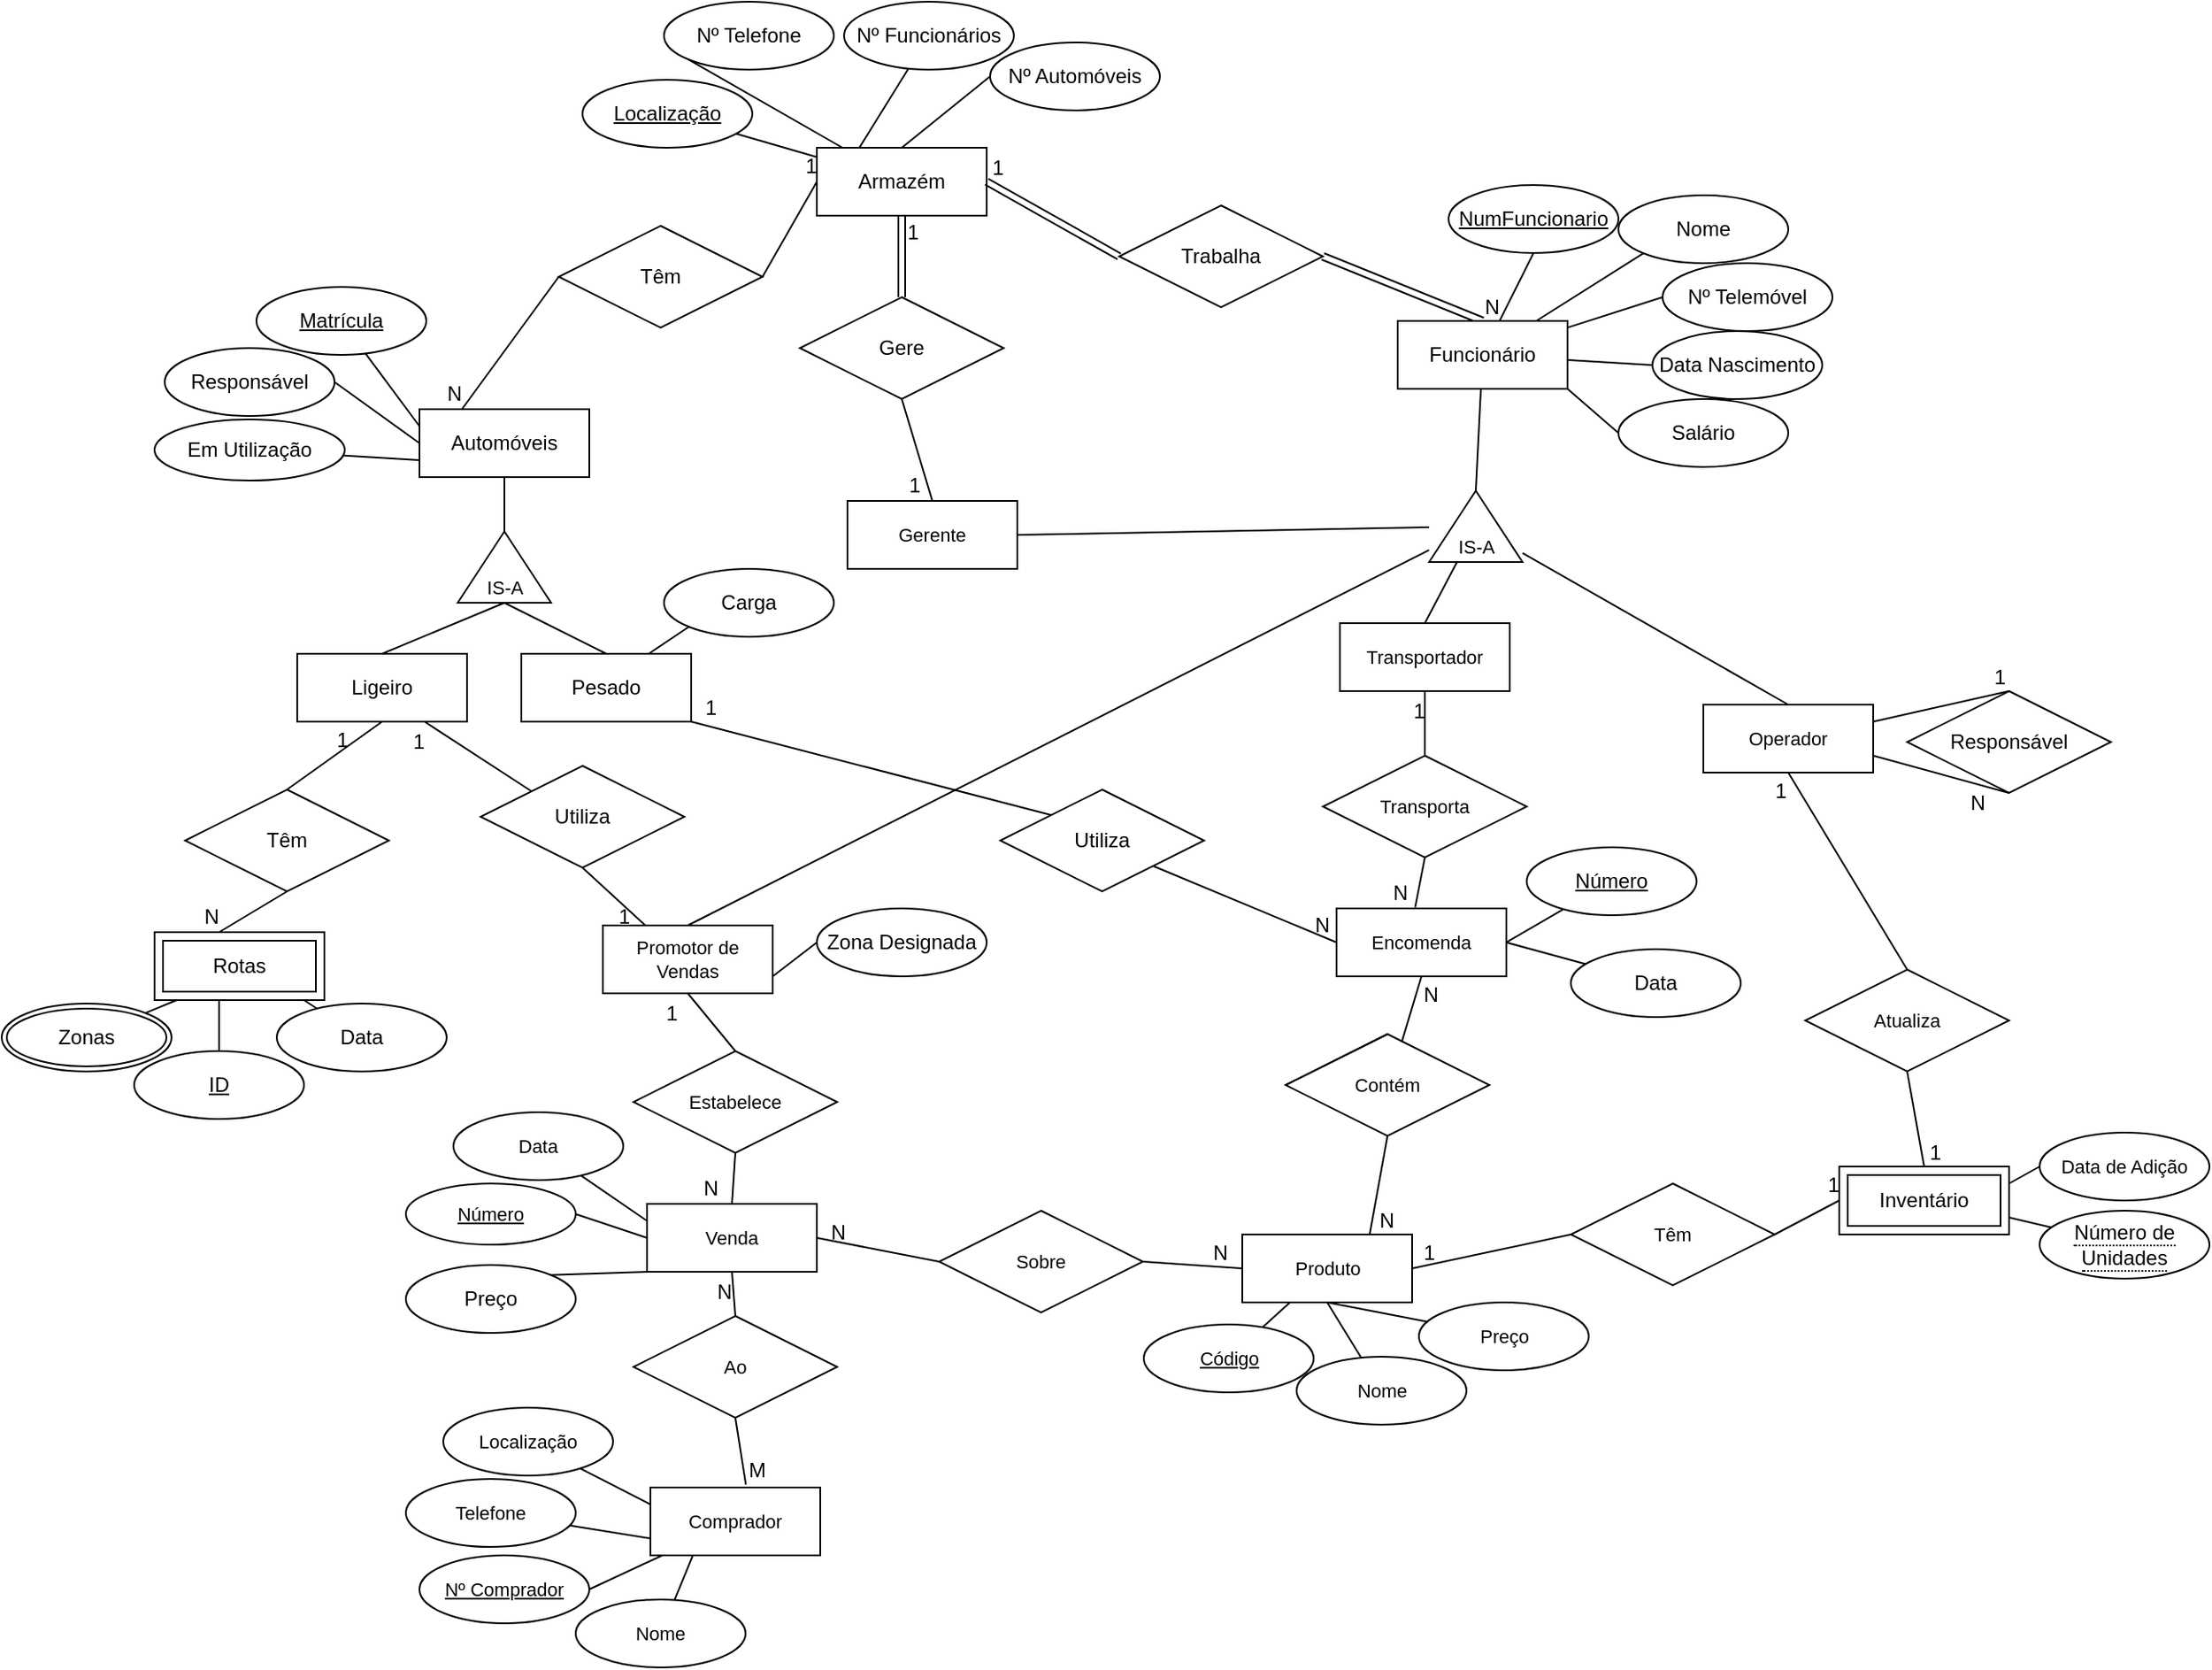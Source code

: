 <mxfile version="14.6.6" type="google"><diagram id="R2lEEEUBdFMjLlhIrx00" name="Page-1"><mxGraphModel dx="1822" dy="801" grid="1" gridSize="6" guides="1" tooltips="1" connect="1" arrows="1" fold="1" page="0" pageScale="1" pageWidth="850" pageHeight="1100" math="0" shadow="0" extFonts="Permanent Marker^https://fonts.googleapis.com/css?family=Permanent+Marker"><root><mxCell id="0"/><mxCell id="1" parent="0"/><mxCell id="7GetNQs73sJEA6uQszSS-7" value="Trabalha " style="shape=rhombus;perimeter=rhombusPerimeter;whiteSpace=wrap;html=1;align=center;" parent="1" vertex="1"><mxGeometry x="340" y="180" width="120" height="60" as="geometry"/></mxCell><mxCell id="7GetNQs73sJEA6uQszSS-11" value="N" style="group" parent="1" vertex="1" connectable="0"><mxGeometry x="72" y="66" width="322" height="120" as="geometry"/></mxCell><mxCell id="ic89SIQGGTs9_zMsX2x_-2" style="rounded=0;orthogonalLoop=1;jettySize=auto;html=1;exitX=0.25;exitY=0;exitDx=0;exitDy=0;endArrow=none;endFill=0;" parent="7GetNQs73sJEA6uQszSS-11" source="7GetNQs73sJEA6uQszSS-2" target="ic89SIQGGTs9_zMsX2x_-1" edge="1"><mxGeometry relative="1" as="geometry"/></mxCell><mxCell id="ic89SIQGGTs9_zMsX2x_-4" style="edgeStyle=none;rounded=0;orthogonalLoop=1;jettySize=auto;html=1;exitX=0.5;exitY=0;exitDx=0;exitDy=0;entryX=0;entryY=0.5;entryDx=0;entryDy=0;endArrow=none;endFill=0;" parent="7GetNQs73sJEA6uQszSS-11" source="7GetNQs73sJEA6uQszSS-2" target="ic89SIQGGTs9_zMsX2x_-3" edge="1"><mxGeometry relative="1" as="geometry"/></mxCell><mxCell id="7GetNQs73sJEA6uQszSS-2" value="Armazém" style="whiteSpace=wrap;html=1;align=center;" parent="7GetNQs73sJEA6uQszSS-11" vertex="1"><mxGeometry x="90" y="80" width="100" height="40" as="geometry"/></mxCell><mxCell id="7GetNQs73sJEA6uQszSS-5" value="Nº Telefone" style="ellipse;whiteSpace=wrap;html=1;align=center;" parent="7GetNQs73sJEA6uQszSS-11" vertex="1"><mxGeometry y="-6" width="100" height="40" as="geometry"/></mxCell><mxCell id="7GetNQs73sJEA6uQszSS-6" style="edgeStyle=none;rounded=0;orthogonalLoop=1;jettySize=auto;html=1;entryX=0;entryY=1;entryDx=0;entryDy=0;endArrow=none;endFill=0;" parent="7GetNQs73sJEA6uQszSS-11" source="7GetNQs73sJEA6uQszSS-2" target="7GetNQs73sJEA6uQszSS-5" edge="1"><mxGeometry relative="1" as="geometry"/></mxCell><mxCell id="7GetNQs73sJEA6uQszSS-3" value="Localização" style="ellipse;whiteSpace=wrap;html=1;align=center;fontStyle=4;" parent="7GetNQs73sJEA6uQszSS-11" vertex="1"><mxGeometry x="-48" y="40" width="100" height="40" as="geometry"/></mxCell><mxCell id="7GetNQs73sJEA6uQszSS-4" style="rounded=0;orthogonalLoop=1;jettySize=auto;html=1;endArrow=none;endFill=0;" parent="7GetNQs73sJEA6uQszSS-11" source="7GetNQs73sJEA6uQszSS-2" target="7GetNQs73sJEA6uQszSS-3" edge="1"><mxGeometry relative="1" as="geometry"/></mxCell><mxCell id="ic89SIQGGTs9_zMsX2x_-1" value="Nº Funcionários" style="ellipse;whiteSpace=wrap;html=1;align=center;" parent="7GetNQs73sJEA6uQszSS-11" vertex="1"><mxGeometry x="106" y="-6" width="100" height="40" as="geometry"/></mxCell><mxCell id="ic89SIQGGTs9_zMsX2x_-3" value="Nº Automóveis" style="ellipse;whiteSpace=wrap;html=1;align=center;" parent="7GetNQs73sJEA6uQszSS-11" vertex="1"><mxGeometry x="192" y="18" width="100" height="40" as="geometry"/></mxCell><mxCell id="7GetNQs73sJEA6uQszSS-17" value="" style="endArrow=none;html=1;rounded=0;exitX=1;exitY=0.5;exitDx=0;exitDy=0;entryX=0.5;entryY=0;entryDx=0;entryDy=0;shape=link;" parent="1" source="7GetNQs73sJEA6uQszSS-7" target="7GetNQs73sJEA6uQszSS-10" edge="1"><mxGeometry relative="1" as="geometry"><mxPoint x="220" y="280" as="sourcePoint"/><mxPoint x="380" y="280" as="targetPoint"/></mxGeometry></mxCell><mxCell id="7GetNQs73sJEA6uQszSS-18" value="N" style="resizable=0;html=1;align=right;verticalAlign=bottom;" parent="7GetNQs73sJEA6uQszSS-17" connectable="0" vertex="1"><mxGeometry x="1" relative="1" as="geometry"><mxPoint x="10" as="offset"/></mxGeometry></mxCell><mxCell id="7GetNQs73sJEA6uQszSS-22" value="" style="endArrow=none;html=1;rounded=0;entryX=1;entryY=0.5;entryDx=0;entryDy=0;exitX=0;exitY=0.5;exitDx=0;exitDy=0;shape=link;" parent="1" source="7GetNQs73sJEA6uQszSS-7" target="7GetNQs73sJEA6uQszSS-2" edge="1"><mxGeometry relative="1" as="geometry"><mxPoint x="420" y="189.5" as="sourcePoint"/><mxPoint x="300" y="189.5" as="targetPoint"/></mxGeometry></mxCell><mxCell id="7GetNQs73sJEA6uQszSS-23" value="1" style="resizable=0;html=1;align=right;verticalAlign=bottom;" parent="7GetNQs73sJEA6uQszSS-22" connectable="0" vertex="1"><mxGeometry x="1" relative="1" as="geometry"><mxPoint x="10" as="offset"/></mxGeometry></mxCell><mxCell id="7GetNQs73sJEA6uQszSS-25" value="Gere" style="shape=rhombus;perimeter=rhombusPerimeter;whiteSpace=wrap;html=1;align=center;" parent="1" vertex="1"><mxGeometry x="152" y="234" width="120" height="60" as="geometry"/></mxCell><mxCell id="7GetNQs73sJEA6uQszSS-32" value="" style="endArrow=none;html=1;rounded=0;entryX=0.5;entryY=1;entryDx=0;entryDy=0;exitX=0.5;exitY=0;exitDx=0;exitDy=0;shape=link;" parent="1" source="7GetNQs73sJEA6uQszSS-25" target="7GetNQs73sJEA6uQszSS-2" edge="1"><mxGeometry relative="1" as="geometry"><mxPoint x="240" y="300" as="sourcePoint"/><mxPoint x="240" y="220" as="targetPoint"/></mxGeometry></mxCell><mxCell id="7GetNQs73sJEA6uQszSS-33" value="1" style="resizable=0;html=1;align=right;verticalAlign=bottom;" parent="7GetNQs73sJEA6uQszSS-32" connectable="0" vertex="1"><mxGeometry x="1" relative="1" as="geometry"><mxPoint x="10" y="18" as="offset"/></mxGeometry></mxCell><mxCell id="8V1icKBJhYew-1ddFOfD-1" value="" style="group" parent="1" vertex="1" connectable="0"><mxGeometry x="504" y="138" width="310" height="210" as="geometry"/></mxCell><mxCell id="7GetNQs73sJEA6uQszSS-10" value="Funcionário" style="whiteSpace=wrap;html=1;align=center;" parent="8V1icKBJhYew-1ddFOfD-1" vertex="1"><mxGeometry y="110" width="100" height="40" as="geometry"/></mxCell><mxCell id="7GetNQs73sJEA6uQszSS-36" value="NumFuncionario" style="ellipse;whiteSpace=wrap;html=1;align=center;fontStyle=4;" parent="8V1icKBJhYew-1ddFOfD-1" vertex="1"><mxGeometry x="30" y="30" width="100" height="40" as="geometry"/></mxCell><mxCell id="7GetNQs73sJEA6uQszSS-48" style="edgeStyle=none;rounded=0;orthogonalLoop=1;jettySize=auto;html=1;entryX=0.5;entryY=1;entryDx=0;entryDy=0;endArrow=none;endFill=0;" parent="8V1icKBJhYew-1ddFOfD-1" source="7GetNQs73sJEA6uQszSS-10" target="7GetNQs73sJEA6uQszSS-36" edge="1"><mxGeometry relative="1" as="geometry"/></mxCell><mxCell id="7GetNQs73sJEA6uQszSS-39" value="Nome" style="ellipse;whiteSpace=wrap;html=1;align=center;" parent="8V1icKBJhYew-1ddFOfD-1" vertex="1"><mxGeometry x="130" y="36" width="100" height="40" as="geometry"/></mxCell><mxCell id="7GetNQs73sJEA6uQszSS-40" style="edgeStyle=none;rounded=0;orthogonalLoop=1;jettySize=auto;html=1;entryX=0;entryY=1;entryDx=0;entryDy=0;endArrow=none;endFill=0;" parent="8V1icKBJhYew-1ddFOfD-1" source="7GetNQs73sJEA6uQszSS-10" target="7GetNQs73sJEA6uQszSS-39" edge="1"><mxGeometry relative="1" as="geometry"/></mxCell><mxCell id="7GetNQs73sJEA6uQszSS-42" value="Nº Telemóvel" style="ellipse;whiteSpace=wrap;html=1;align=center;" parent="8V1icKBJhYew-1ddFOfD-1" vertex="1"><mxGeometry x="156" y="76" width="100" height="40" as="geometry"/></mxCell><mxCell id="7GetNQs73sJEA6uQszSS-44" style="edgeStyle=none;rounded=0;orthogonalLoop=1;jettySize=auto;html=1;entryX=0;entryY=0.5;entryDx=0;entryDy=0;endArrow=none;endFill=0;" parent="8V1icKBJhYew-1ddFOfD-1" source="7GetNQs73sJEA6uQszSS-10" target="7GetNQs73sJEA6uQszSS-42" edge="1"><mxGeometry relative="1" as="geometry"/></mxCell><mxCell id="7GetNQs73sJEA6uQszSS-43" value="Data Nascimento" style="ellipse;whiteSpace=wrap;html=1;align=center;" parent="8V1icKBJhYew-1ddFOfD-1" vertex="1"><mxGeometry x="150" y="116" width="100" height="40" as="geometry"/></mxCell><mxCell id="7GetNQs73sJEA6uQszSS-45" style="edgeStyle=none;rounded=0;orthogonalLoop=1;jettySize=auto;html=1;entryX=0;entryY=0.5;entryDx=0;entryDy=0;endArrow=none;endFill=0;" parent="8V1icKBJhYew-1ddFOfD-1" source="7GetNQs73sJEA6uQszSS-10" target="7GetNQs73sJEA6uQszSS-43" edge="1"><mxGeometry relative="1" as="geometry"/></mxCell><mxCell id="7GetNQs73sJEA6uQszSS-46" value="Salário" style="ellipse;whiteSpace=wrap;html=1;align=center;" parent="8V1icKBJhYew-1ddFOfD-1" vertex="1"><mxGeometry x="130" y="156" width="100" height="40" as="geometry"/></mxCell><mxCell id="7GetNQs73sJEA6uQszSS-47" style="edgeStyle=none;rounded=0;orthogonalLoop=1;jettySize=auto;html=1;exitX=1;exitY=1;exitDx=0;exitDy=0;entryX=0;entryY=0.5;entryDx=0;entryDy=0;endArrow=none;endFill=0;" parent="8V1icKBJhYew-1ddFOfD-1" source="7GetNQs73sJEA6uQszSS-10" target="7GetNQs73sJEA6uQszSS-46" edge="1"><mxGeometry relative="1" as="geometry"/></mxCell><mxCell id="8V1icKBJhYew-1ddFOfD-16" style="edgeStyle=none;rounded=0;orthogonalLoop=1;jettySize=auto;html=1;entryX=1;entryY=0.5;entryDx=0;entryDy=0;fontSize=11;endArrow=none;endFill=0;" parent="1" source="8V1icKBJhYew-1ddFOfD-4" target="8V1icKBJhYew-1ddFOfD-6" edge="1"><mxGeometry relative="1" as="geometry"/></mxCell><mxCell id="8V1icKBJhYew-1ddFOfD-17" style="edgeStyle=none;rounded=0;orthogonalLoop=1;jettySize=auto;html=1;entryX=0.5;entryY=0;entryDx=0;entryDy=0;fontSize=11;endArrow=none;endFill=0;" parent="1" source="8V1icKBJhYew-1ddFOfD-4" target="8V1icKBJhYew-1ddFOfD-8" edge="1"><mxGeometry relative="1" as="geometry"/></mxCell><mxCell id="8V1icKBJhYew-1ddFOfD-18" style="edgeStyle=none;rounded=0;orthogonalLoop=1;jettySize=auto;html=1;entryX=0.5;entryY=0;entryDx=0;entryDy=0;fontSize=11;endArrow=none;endFill=0;" parent="1" source="8V1icKBJhYew-1ddFOfD-4" target="8V1icKBJhYew-1ddFOfD-9" edge="1"><mxGeometry relative="1" as="geometry"/></mxCell><mxCell id="8V1icKBJhYew-1ddFOfD-19" style="edgeStyle=none;rounded=0;orthogonalLoop=1;jettySize=auto;html=1;entryX=0.5;entryY=0;entryDx=0;entryDy=0;fontSize=11;endArrow=none;endFill=0;" parent="1" source="8V1icKBJhYew-1ddFOfD-4" target="8V1icKBJhYew-1ddFOfD-10" edge="1"><mxGeometry relative="1" as="geometry"/></mxCell><mxCell id="8V1icKBJhYew-1ddFOfD-4" value="IS-A" style="verticalLabelPosition=middle;verticalAlign=bottom;html=1;shape=mxgraph.basic.acute_triangle;dx=0.5;labelPosition=center;align=center;fontSize=11;whiteSpace=wrap;" parent="1" vertex="1"><mxGeometry x="522.5" y="348" width="55" height="42" as="geometry"/></mxCell><mxCell id="8V1icKBJhYew-1ddFOfD-5" style="rounded=0;orthogonalLoop=1;jettySize=auto;html=1;entryX=0;entryY=0;entryDx=27.5;entryDy=0;entryPerimeter=0;fontSize=11;endArrow=none;endFill=0;" parent="1" source="7GetNQs73sJEA6uQszSS-10" target="8V1icKBJhYew-1ddFOfD-4" edge="1"><mxGeometry relative="1" as="geometry"/></mxCell><mxCell id="8V1icKBJhYew-1ddFOfD-6" value="&lt;div&gt;Gerente&lt;/div&gt;" style="whiteSpace=wrap;html=1;align=center;fontSize=11;" parent="1" vertex="1"><mxGeometry x="180" y="354" width="100" height="40" as="geometry"/></mxCell><mxCell id="8V1icKBJhYew-1ddFOfD-8" value="&lt;div&gt;Promotor de Vendas&lt;/div&gt;" style="whiteSpace=wrap;html=1;align=center;fontSize=11;" parent="1" vertex="1"><mxGeometry x="36" y="604" width="100" height="40" as="geometry"/></mxCell><mxCell id="8V1icKBJhYew-1ddFOfD-9" value="Transportador" style="whiteSpace=wrap;html=1;align=center;fontSize=11;" parent="1" vertex="1"><mxGeometry x="470" y="426" width="100" height="40" as="geometry"/></mxCell><mxCell id="8V1icKBJhYew-1ddFOfD-10" value="Operador" style="whiteSpace=wrap;html=1;align=center;fontSize=11;" parent="1" vertex="1"><mxGeometry x="684" y="474" width="100" height="40" as="geometry"/></mxCell><mxCell id="8V1icKBJhYew-1ddFOfD-20" value="" style="endArrow=none;html=1;rounded=0;fontSize=11;entryX=0.5;entryY=0;entryDx=0;entryDy=0;exitX=0.5;exitY=1;exitDx=0;exitDy=0;" parent="1" source="7GetNQs73sJEA6uQszSS-25" target="8V1icKBJhYew-1ddFOfD-6" edge="1"><mxGeometry relative="1" as="geometry"><mxPoint x="162" y="408" as="sourcePoint"/><mxPoint x="322" y="408" as="targetPoint"/></mxGeometry></mxCell><mxCell id="8V1icKBJhYew-1ddFOfD-21" value="1" style="resizable=0;html=1;align=right;verticalAlign=bottom;" parent="8V1icKBJhYew-1ddFOfD-20" connectable="0" vertex="1"><mxGeometry x="1" relative="1" as="geometry"><mxPoint x="-6" as="offset"/></mxGeometry></mxCell><mxCell id="8V1icKBJhYew-1ddFOfD-27" value="" style="endArrow=none;html=1;rounded=0;fontSize=11;exitX=0.5;exitY=0;exitDx=0;exitDy=0;entryX=0.5;entryY=1;entryDx=0;entryDy=0;" parent="1" source="8V1icKBJhYew-1ddFOfD-23" target="8V1icKBJhYew-1ddFOfD-8" edge="1"><mxGeometry relative="1" as="geometry"><mxPoint x="174" y="528" as="sourcePoint"/><mxPoint x="334" y="528" as="targetPoint"/></mxGeometry></mxCell><mxCell id="8V1icKBJhYew-1ddFOfD-28" value="1" style="resizable=0;html=1;align=right;verticalAlign=bottom;" parent="8V1icKBJhYew-1ddFOfD-27" connectable="0" vertex="1"><mxGeometry x="1" relative="1" as="geometry"><mxPoint x="-6" y="20" as="offset"/></mxGeometry></mxCell><mxCell id="8V1icKBJhYew-1ddFOfD-65" value="Transporta" style="shape=rhombus;perimeter=rhombusPerimeter;whiteSpace=wrap;html=1;align=center;fontSize=11;" parent="1" vertex="1"><mxGeometry x="460" y="504" width="120" height="60" as="geometry"/></mxCell><mxCell id="8V1icKBJhYew-1ddFOfD-67" value="Atualiza" style="shape=rhombus;perimeter=rhombusPerimeter;whiteSpace=wrap;html=1;align=center;fontSize=11;" parent="1" vertex="1"><mxGeometry x="744" y="630" width="120" height="60" as="geometry"/></mxCell><mxCell id="8V1icKBJhYew-1ddFOfD-69" value="Sobre" style="shape=rhombus;perimeter=rhombusPerimeter;whiteSpace=wrap;html=1;align=center;fontSize=11;" parent="1" vertex="1"><mxGeometry x="234" y="772" width="120" height="60" as="geometry"/></mxCell><mxCell id="8V1icKBJhYew-1ddFOfD-84" value="" style="endArrow=none;html=1;rounded=0;fontSize=11;entryX=1;entryY=0.5;entryDx=0;entryDy=0;exitX=0;exitY=0.5;exitDx=0;exitDy=0;" parent="1" source="8V1icKBJhYew-1ddFOfD-69" target="8V1icKBJhYew-1ddFOfD-59" edge="1"><mxGeometry x="6" y="684" as="geometry"><mxPoint x="252" y="714" as="sourcePoint"/><mxPoint x="294" y="714" as="targetPoint"/></mxGeometry></mxCell><mxCell id="8V1icKBJhYew-1ddFOfD-85" value="N" style="resizable=0;html=1;align=right;verticalAlign=bottom;" parent="8V1icKBJhYew-1ddFOfD-84" connectable="0" vertex="1"><mxGeometry x="1" relative="1" as="geometry"><mxPoint x="18" y="6" as="offset"/></mxGeometry></mxCell><mxCell id="8V1icKBJhYew-1ddFOfD-86" value="" style="endArrow=none;html=1;rounded=0;fontSize=11;entryX=0;entryY=0.5;entryDx=0;entryDy=0;exitX=1;exitY=0.5;exitDx=0;exitDy=0;" parent="1" source="8V1icKBJhYew-1ddFOfD-69" target="8V1icKBJhYew-1ddFOfD-72" edge="1"><mxGeometry x="6" y="684" as="geometry"><mxPoint x="408" y="696" as="sourcePoint"/><mxPoint x="568" y="696" as="targetPoint"/></mxGeometry></mxCell><mxCell id="8V1icKBJhYew-1ddFOfD-87" value="N" style="resizable=0;html=1;align=right;verticalAlign=bottom;" parent="8V1icKBJhYew-1ddFOfD-86" connectable="0" vertex="1"><mxGeometry x="1" relative="1" as="geometry"><mxPoint x="-8" as="offset"/></mxGeometry></mxCell><mxCell id="8V1icKBJhYew-1ddFOfD-104" value="Têm" style="shape=rhombus;perimeter=rhombusPerimeter;whiteSpace=wrap;html=1;align=center;fontSize=11;" parent="1" vertex="1"><mxGeometry x="606" y="756" width="120" height="60" as="geometry"/></mxCell><mxCell id="vgQyIjwW8jd4i1WzTP5R-2" style="rounded=0;orthogonalLoop=1;jettySize=auto;html=1;exitX=1;exitY=0.25;exitDx=0;exitDy=0;entryX=0;entryY=0.5;entryDx=0;entryDy=0;endArrow=none;endFill=0;" parent="1" source="gMi775GUJZa3K0Atx3rG-1" target="vgQyIjwW8jd4i1WzTP5R-1" edge="1"><mxGeometry relative="1" as="geometry"><mxPoint x="862" y="754" as="sourcePoint"/></mxGeometry></mxCell><mxCell id="8V1icKBJhYew-1ddFOfD-117" value="" style="endArrow=none;html=1;rounded=0;fontSize=11;exitX=0;exitY=0.5;exitDx=0;exitDy=0;entryX=1;entryY=0.5;entryDx=0;entryDy=0;" parent="1" source="8V1icKBJhYew-1ddFOfD-104" target="8V1icKBJhYew-1ddFOfD-72" edge="1"><mxGeometry relative="1" as="geometry"><mxPoint x="516" y="816" as="sourcePoint"/><mxPoint x="676" y="816" as="targetPoint"/></mxGeometry></mxCell><mxCell id="8V1icKBJhYew-1ddFOfD-118" value="1" style="resizable=0;html=1;align=right;verticalAlign=bottom;" parent="8V1icKBJhYew-1ddFOfD-117" connectable="0" vertex="1"><mxGeometry x="1" relative="1" as="geometry"><mxPoint x="14" as="offset"/></mxGeometry></mxCell><mxCell id="8V1icKBJhYew-1ddFOfD-119" value="" style="endArrow=none;html=1;rounded=0;fontSize=11;entryX=0;entryY=0.5;entryDx=0;entryDy=0;exitX=1;exitY=0.5;exitDx=0;exitDy=0;" parent="1" source="8V1icKBJhYew-1ddFOfD-104" target="gMi775GUJZa3K0Atx3rG-1" edge="1"><mxGeometry relative="1" as="geometry"><mxPoint x="516" y="816" as="sourcePoint"/><mxPoint x="762" y="764" as="targetPoint"/></mxGeometry></mxCell><mxCell id="8V1icKBJhYew-1ddFOfD-120" value="1" style="resizable=0;html=1;align=right;verticalAlign=bottom;" parent="8V1icKBJhYew-1ddFOfD-119" connectable="0" vertex="1"><mxGeometry x="1" relative="1" as="geometry"/></mxCell><mxCell id="8V1icKBJhYew-1ddFOfD-125" value="" style="endArrow=none;html=1;rounded=0;fontSize=11;exitX=0.5;exitY=0;exitDx=0;exitDy=0;entryX=0.5;entryY=1;entryDx=0;entryDy=0;" parent="1" source="8V1icKBJhYew-1ddFOfD-67" target="8V1icKBJhYew-1ddFOfD-10" edge="1"><mxGeometry relative="1" as="geometry"><mxPoint x="750" y="540" as="sourcePoint"/><mxPoint x="910" y="540" as="targetPoint"/></mxGeometry></mxCell><mxCell id="8V1icKBJhYew-1ddFOfD-126" value="1" style="resizable=0;html=1;align=right;verticalAlign=bottom;" parent="8V1icKBJhYew-1ddFOfD-125" connectable="0" vertex="1"><mxGeometry x="1" relative="1" as="geometry"><mxPoint y="20" as="offset"/></mxGeometry></mxCell><mxCell id="8V1icKBJhYew-1ddFOfD-127" value="" style="endArrow=none;html=1;rounded=0;fontSize=11;exitX=0.5;exitY=1;exitDx=0;exitDy=0;entryX=0.5;entryY=0;entryDx=0;entryDy=0;" parent="1" source="8V1icKBJhYew-1ddFOfD-67" target="gMi775GUJZa3K0Atx3rG-1" edge="1"><mxGeometry relative="1" as="geometry"><mxPoint x="654" y="654" as="sourcePoint"/><mxPoint x="812" y="744" as="targetPoint"/></mxGeometry></mxCell><mxCell id="8V1icKBJhYew-1ddFOfD-128" value="1" style="resizable=0;html=1;align=right;verticalAlign=bottom;" parent="8V1icKBJhYew-1ddFOfD-127" connectable="0" vertex="1"><mxGeometry x="1" relative="1" as="geometry"><mxPoint x="10" as="offset"/></mxGeometry></mxCell><mxCell id="8V1icKBJhYew-1ddFOfD-135" value="" style="endArrow=none;html=1;rounded=0;fontSize=11;entryX=0.5;entryY=1;entryDx=0;entryDy=0;exitX=0.5;exitY=0;exitDx=0;exitDy=0;" parent="1" source="8V1icKBJhYew-1ddFOfD-65" target="8V1icKBJhYew-1ddFOfD-9" edge="1"><mxGeometry relative="1" as="geometry"><mxPoint x="456" y="540" as="sourcePoint"/><mxPoint x="616" y="540" as="targetPoint"/></mxGeometry></mxCell><mxCell id="8V1icKBJhYew-1ddFOfD-136" value="1" style="resizable=0;html=1;align=right;verticalAlign=bottom;" parent="8V1icKBJhYew-1ddFOfD-135" connectable="0" vertex="1"><mxGeometry x="1" relative="1" as="geometry"><mxPoint y="20" as="offset"/></mxGeometry></mxCell><mxCell id="8V1icKBJhYew-1ddFOfD-148" value="Encomenda" style="whiteSpace=wrap;html=1;align=center;fontSize=11;" parent="1" vertex="1"><mxGeometry x="468" y="594" width="100" height="40" as="geometry"/></mxCell><mxCell id="8V1icKBJhYew-1ddFOfD-150" value="" style="endArrow=none;html=1;rounded=0;fontSize=11;entryX=0.463;entryY=-0.017;entryDx=0;entryDy=0;exitX=0.5;exitY=1;exitDx=0;exitDy=0;entryPerimeter=0;" parent="1" source="8V1icKBJhYew-1ddFOfD-65" target="8V1icKBJhYew-1ddFOfD-148" edge="1"><mxGeometry relative="1" as="geometry"><mxPoint x="270" y="588" as="sourcePoint"/><mxPoint x="430" y="588" as="targetPoint"/></mxGeometry></mxCell><mxCell id="8V1icKBJhYew-1ddFOfD-151" value="N" style="resizable=0;html=1;align=right;verticalAlign=bottom;" parent="8V1icKBJhYew-1ddFOfD-150" connectable="0" vertex="1"><mxGeometry x="1" relative="1" as="geometry"><mxPoint x="-4" as="offset"/></mxGeometry></mxCell><mxCell id="8V1icKBJhYew-1ddFOfD-154" value="Contém" style="shape=rhombus;perimeter=rhombusPerimeter;whiteSpace=wrap;html=1;align=center;fontSize=11;" parent="1" vertex="1"><mxGeometry x="438" y="668" width="120" height="60" as="geometry"/></mxCell><mxCell id="8V1icKBJhYew-1ddFOfD-158" value="" style="endArrow=none;html=1;rounded=0;fontSize=11;entryX=0.5;entryY=1;entryDx=0;entryDy=0;exitX=0.57;exitY=0.078;exitDx=0;exitDy=0;exitPerimeter=0;" parent="1" source="8V1icKBJhYew-1ddFOfD-154" target="8V1icKBJhYew-1ddFOfD-148" edge="1"><mxGeometry relative="1" as="geometry"><mxPoint x="390" y="660" as="sourcePoint"/><mxPoint x="550" y="660" as="targetPoint"/></mxGeometry></mxCell><mxCell id="8V1icKBJhYew-1ddFOfD-159" value="N" style="resizable=0;html=1;align=right;verticalAlign=bottom;" parent="8V1icKBJhYew-1ddFOfD-158" connectable="0" vertex="1"><mxGeometry x="1" relative="1" as="geometry"><mxPoint x="10" y="20" as="offset"/></mxGeometry></mxCell><mxCell id="8V1icKBJhYew-1ddFOfD-160" value="" style="endArrow=none;html=1;rounded=0;fontSize=11;entryX=0.75;entryY=0;entryDx=0;entryDy=0;exitX=0.5;exitY=1;exitDx=0;exitDy=0;" parent="1" source="8V1icKBJhYew-1ddFOfD-154" target="8V1icKBJhYew-1ddFOfD-72" edge="1"><mxGeometry relative="1" as="geometry"><mxPoint x="618" y="711" as="sourcePoint"/><mxPoint x="778" y="711" as="targetPoint"/></mxGeometry></mxCell><mxCell id="8V1icKBJhYew-1ddFOfD-161" value="N" style="resizable=0;html=1;align=right;verticalAlign=bottom;" parent="8V1icKBJhYew-1ddFOfD-160" connectable="0" vertex="1"><mxGeometry x="1" relative="1" as="geometry"><mxPoint x="15" as="offset"/></mxGeometry></mxCell><mxCell id="DWFtN8nsUNC_EcQHg_xP-2" style="rounded=0;orthogonalLoop=1;jettySize=auto;html=1;entryX=1;entryY=0.5;entryDx=0;entryDy=0;endArrow=none;endFill=0;" parent="1" source="DWFtN8nsUNC_EcQHg_xP-1" target="8V1icKBJhYew-1ddFOfD-148" edge="1"><mxGeometry relative="1" as="geometry"/></mxCell><mxCell id="DWFtN8nsUNC_EcQHg_xP-1" value="Número" style="ellipse;whiteSpace=wrap;html=1;align=center;fontStyle=4;" parent="1" vertex="1"><mxGeometry x="580" y="558" width="100" height="40" as="geometry"/></mxCell><mxCell id="DWFtN8nsUNC_EcQHg_xP-5" style="edgeStyle=none;rounded=0;orthogonalLoop=1;jettySize=auto;html=1;entryX=1;entryY=0.5;entryDx=0;entryDy=0;endArrow=none;endFill=0;" parent="1" source="DWFtN8nsUNC_EcQHg_xP-3" target="8V1icKBJhYew-1ddFOfD-148" edge="1"><mxGeometry relative="1" as="geometry"/></mxCell><mxCell id="DWFtN8nsUNC_EcQHg_xP-3" value="Data" style="ellipse;whiteSpace=wrap;html=1;align=center;" parent="1" vertex="1"><mxGeometry x="606" y="618" width="100" height="40" as="geometry"/></mxCell><mxCell id="DWFtN8nsUNC_EcQHg_xP-20" value="&lt;div&gt;Têm&lt;/div&gt;" style="shape=rhombus;perimeter=rhombusPerimeter;whiteSpace=wrap;html=1;align=center;" parent="1" vertex="1"><mxGeometry x="10" y="192" width="120" height="60" as="geometry"/></mxCell><mxCell id="DWFtN8nsUNC_EcQHg_xP-22" value="" style="endArrow=none;html=1;rounded=0;entryX=0;entryY=0.5;entryDx=0;entryDy=0;exitX=1;exitY=0.5;exitDx=0;exitDy=0;" parent="1" source="DWFtN8nsUNC_EcQHg_xP-20" target="7GetNQs73sJEA6uQszSS-2" edge="1"><mxGeometry relative="1" as="geometry"><mxPoint x="-66" y="240" as="sourcePoint"/><mxPoint x="94" y="240" as="targetPoint"/></mxGeometry></mxCell><mxCell id="DWFtN8nsUNC_EcQHg_xP-23" value="1" style="resizable=0;html=1;align=right;verticalAlign=bottom;" parent="DWFtN8nsUNC_EcQHg_xP-22" connectable="0" vertex="1"><mxGeometry x="1" relative="1" as="geometry"/></mxCell><mxCell id="DWFtN8nsUNC_EcQHg_xP-25" value="Automóveis" style="whiteSpace=wrap;html=1;align=center;" parent="1" vertex="1"><mxGeometry x="-72" y="300" width="100" height="40" as="geometry"/></mxCell><mxCell id="DWFtN8nsUNC_EcQHg_xP-27" value="" style="endArrow=none;html=1;rounded=0;entryX=0.25;entryY=0;entryDx=0;entryDy=0;exitX=0;exitY=0.5;exitDx=0;exitDy=0;" parent="1" source="DWFtN8nsUNC_EcQHg_xP-20" target="DWFtN8nsUNC_EcQHg_xP-25" edge="1"><mxGeometry relative="1" as="geometry"><mxPoint x="-228" y="240" as="sourcePoint"/><mxPoint x="-68" y="240" as="targetPoint"/></mxGeometry></mxCell><mxCell id="DWFtN8nsUNC_EcQHg_xP-28" value="N" style="resizable=0;html=1;align=right;verticalAlign=bottom;" parent="DWFtN8nsUNC_EcQHg_xP-27" connectable="0" vertex="1"><mxGeometry x="1" relative="1" as="geometry"/></mxCell><mxCell id="DWFtN8nsUNC_EcQHg_xP-30" style="edgeStyle=none;rounded=0;orthogonalLoop=1;jettySize=auto;html=1;entryX=0;entryY=0.25;entryDx=0;entryDy=0;endArrow=none;endFill=0;" parent="1" source="DWFtN8nsUNC_EcQHg_xP-29" target="DWFtN8nsUNC_EcQHg_xP-25" edge="1"><mxGeometry relative="1" as="geometry"/></mxCell><mxCell id="DWFtN8nsUNC_EcQHg_xP-29" value="Matrícula" style="ellipse;whiteSpace=wrap;html=1;align=center;fontStyle=4;" parent="1" vertex="1"><mxGeometry x="-168" y="228" width="100" height="40" as="geometry"/></mxCell><mxCell id="DWFtN8nsUNC_EcQHg_xP-33" style="edgeStyle=none;rounded=0;orthogonalLoop=1;jettySize=auto;html=1;exitX=1;exitY=0.5;exitDx=0;exitDy=0;entryX=0;entryY=0.5;entryDx=0;entryDy=0;endArrow=none;endFill=0;" parent="1" source="DWFtN8nsUNC_EcQHg_xP-31" target="DWFtN8nsUNC_EcQHg_xP-25" edge="1"><mxGeometry relative="1" as="geometry"/></mxCell><mxCell id="DWFtN8nsUNC_EcQHg_xP-31" value="Responsável" style="ellipse;whiteSpace=wrap;html=1;align=center;fontStyle=0" parent="1" vertex="1"><mxGeometry x="-222" y="264" width="100" height="40" as="geometry"/></mxCell><mxCell id="DWFtN8nsUNC_EcQHg_xP-34" value="Carga" style="ellipse;whiteSpace=wrap;html=1;align=center;" parent="1" vertex="1"><mxGeometry x="72" y="394" width="100" height="40" as="geometry"/></mxCell><mxCell id="DWFtN8nsUNC_EcQHg_xP-36" style="edgeStyle=none;rounded=0;orthogonalLoop=1;jettySize=auto;html=1;exitX=0;exitY=0;exitDx=27.5;exitDy=0;exitPerimeter=0;entryX=0.5;entryY=1;entryDx=0;entryDy=0;endArrow=none;endFill=0;" parent="1" source="DWFtN8nsUNC_EcQHg_xP-35" target="DWFtN8nsUNC_EcQHg_xP-25" edge="1"><mxGeometry relative="1" as="geometry"/></mxCell><mxCell id="DWFtN8nsUNC_EcQHg_xP-40" style="edgeStyle=none;rounded=0;orthogonalLoop=1;jettySize=auto;html=1;exitX=0.5;exitY=1;exitDx=0;exitDy=0;exitPerimeter=0;entryX=0.5;entryY=0;entryDx=0;entryDy=0;endArrow=none;endFill=0;" parent="1" source="DWFtN8nsUNC_EcQHg_xP-35" target="DWFtN8nsUNC_EcQHg_xP-38" edge="1"><mxGeometry relative="1" as="geometry"/></mxCell><mxCell id="DWFtN8nsUNC_EcQHg_xP-41" style="edgeStyle=none;rounded=0;orthogonalLoop=1;jettySize=auto;html=1;exitX=0.5;exitY=1;exitDx=0;exitDy=0;exitPerimeter=0;entryX=0.5;entryY=0;entryDx=0;entryDy=0;endArrow=none;endFill=0;" parent="1" source="DWFtN8nsUNC_EcQHg_xP-35" target="DWFtN8nsUNC_EcQHg_xP-39" edge="1"><mxGeometry relative="1" as="geometry"/></mxCell><mxCell id="DWFtN8nsUNC_EcQHg_xP-35" value="IS-A" style="verticalLabelPosition=middle;verticalAlign=bottom;html=1;shape=mxgraph.basic.acute_triangle;dx=0.5;labelPosition=center;align=center;fontSize=11;whiteSpace=wrap;" parent="1" vertex="1"><mxGeometry x="-49.5" y="372" width="55" height="42" as="geometry"/></mxCell><mxCell id="DWFtN8nsUNC_EcQHg_xP-38" value="Ligeiro" style="whiteSpace=wrap;html=1;align=center;" parent="1" vertex="1"><mxGeometry x="-144" y="444" width="100" height="40" as="geometry"/></mxCell><mxCell id="DWFtN8nsUNC_EcQHg_xP-42" style="edgeStyle=none;rounded=0;orthogonalLoop=1;jettySize=auto;html=1;exitX=0.75;exitY=0;exitDx=0;exitDy=0;entryX=0;entryY=1;entryDx=0;entryDy=0;endArrow=none;endFill=0;" parent="1" source="DWFtN8nsUNC_EcQHg_xP-39" target="DWFtN8nsUNC_EcQHg_xP-34" edge="1"><mxGeometry relative="1" as="geometry"/></mxCell><mxCell id="DWFtN8nsUNC_EcQHg_xP-39" value="Pesado" style="whiteSpace=wrap;html=1;align=center;" parent="1" vertex="1"><mxGeometry x="-12" y="444" width="100" height="40" as="geometry"/></mxCell><mxCell id="DWFtN8nsUNC_EcQHg_xP-45" value="Utiliza" style="shape=rhombus;perimeter=rhombusPerimeter;whiteSpace=wrap;html=1;align=center;" parent="1" vertex="1"><mxGeometry x="270" y="524" width="120" height="60" as="geometry"/></mxCell><mxCell id="DWFtN8nsUNC_EcQHg_xP-49" value="" style="endArrow=none;html=1;rounded=0;entryX=1;entryY=1;entryDx=0;entryDy=0;exitX=0;exitY=0;exitDx=0;exitDy=0;" parent="1" source="DWFtN8nsUNC_EcQHg_xP-45" target="DWFtN8nsUNC_EcQHg_xP-39" edge="1"><mxGeometry relative="1" as="geometry"><mxPoint x="-72" y="534" as="sourcePoint"/><mxPoint x="88" y="534" as="targetPoint"/></mxGeometry></mxCell><mxCell id="DWFtN8nsUNC_EcQHg_xP-50" value="1" style="resizable=0;html=1;align=right;verticalAlign=bottom;" parent="DWFtN8nsUNC_EcQHg_xP-49" connectable="0" vertex="1"><mxGeometry x="1" relative="1" as="geometry"><mxPoint x="15" as="offset"/></mxGeometry></mxCell><mxCell id="DWFtN8nsUNC_EcQHg_xP-51" value="" style="endArrow=none;html=1;rounded=0;exitX=1;exitY=1;exitDx=0;exitDy=0;entryX=0;entryY=0.5;entryDx=0;entryDy=0;" parent="1" source="DWFtN8nsUNC_EcQHg_xP-45" target="8V1icKBJhYew-1ddFOfD-148" edge="1"><mxGeometry relative="1" as="geometry"><mxPoint x="432" y="462" as="sourcePoint"/><mxPoint x="592" y="462" as="targetPoint"/></mxGeometry></mxCell><mxCell id="DWFtN8nsUNC_EcQHg_xP-52" value="N" style="resizable=0;html=1;align=right;verticalAlign=bottom;" parent="DWFtN8nsUNC_EcQHg_xP-51" connectable="0" vertex="1"><mxGeometry x="1" relative="1" as="geometry"><mxPoint x="-4" y="-2" as="offset"/></mxGeometry></mxCell><mxCell id="DWFtN8nsUNC_EcQHg_xP-54" value="Têm" style="shape=rhombus;perimeter=rhombusPerimeter;whiteSpace=wrap;html=1;align=center;" parent="1" vertex="1"><mxGeometry x="-210" y="524" width="120" height="60" as="geometry"/></mxCell><mxCell id="DWFtN8nsUNC_EcQHg_xP-58" value="" style="endArrow=none;html=1;rounded=0;entryX=0.5;entryY=1;entryDx=0;entryDy=0;exitX=0.5;exitY=0;exitDx=0;exitDy=0;" parent="1" source="DWFtN8nsUNC_EcQHg_xP-54" target="DWFtN8nsUNC_EcQHg_xP-38" edge="1"><mxGeometry relative="1" as="geometry"><mxPoint x="-192" y="510" as="sourcePoint"/><mxPoint x="-122" y="510" as="targetPoint"/></mxGeometry></mxCell><mxCell id="DWFtN8nsUNC_EcQHg_xP-59" value="1" style="resizable=0;html=1;align=right;verticalAlign=bottom;" parent="DWFtN8nsUNC_EcQHg_xP-58" connectable="0" vertex="1"><mxGeometry x="1" relative="1" as="geometry"><mxPoint x="-20" y="20" as="offset"/></mxGeometry></mxCell><mxCell id="DWFtN8nsUNC_EcQHg_xP-60" value="" style="endArrow=none;html=1;rounded=0;exitX=0.5;exitY=1;exitDx=0;exitDy=0;entryX=0.5;entryY=0;entryDx=0;entryDy=0;" parent="1" source="DWFtN8nsUNC_EcQHg_xP-54" edge="1"><mxGeometry relative="1" as="geometry"><mxPoint x="-102" y="594" as="sourcePoint"/><mxPoint x="-190" y="608" as="targetPoint"/></mxGeometry></mxCell><mxCell id="DWFtN8nsUNC_EcQHg_xP-61" value="N" style="resizable=0;html=1;align=right;verticalAlign=bottom;" parent="DWFtN8nsUNC_EcQHg_xP-60" connectable="0" vertex="1"><mxGeometry x="1" relative="1" as="geometry"/></mxCell><mxCell id="DWFtN8nsUNC_EcQHg_xP-64" style="edgeStyle=none;rounded=0;orthogonalLoop=1;jettySize=auto;html=1;entryX=0.25;entryY=1;entryDx=0;entryDy=0;endArrow=none;endFill=0;" parent="1" source="DWFtN8nsUNC_EcQHg_xP-63" edge="1"><mxGeometry relative="1" as="geometry"><mxPoint x="-215" y="648" as="targetPoint"/></mxGeometry></mxCell><mxCell id="DWFtN8nsUNC_EcQHg_xP-63" value="Zonas" style="ellipse;shape=doubleEllipse;margin=3;whiteSpace=wrap;html=1;align=center;" parent="1" vertex="1"><mxGeometry x="-318" y="650" width="100" height="40" as="geometry"/></mxCell><mxCell id="DWFtN8nsUNC_EcQHg_xP-66" style="edgeStyle=none;rounded=0;orthogonalLoop=1;jettySize=auto;html=1;entryX=0.5;entryY=1;entryDx=0;entryDy=0;endArrow=none;endFill=0;" parent="1" source="DWFtN8nsUNC_EcQHg_xP-65" edge="1"><mxGeometry relative="1" as="geometry"><mxPoint x="-190" y="648" as="targetPoint"/></mxGeometry></mxCell><mxCell id="DWFtN8nsUNC_EcQHg_xP-65" value="ID" style="ellipse;whiteSpace=wrap;html=1;align=center;fontStyle=4;" parent="1" vertex="1"><mxGeometry x="-240" y="678" width="100" height="40" as="geometry"/></mxCell><mxCell id="DWFtN8nsUNC_EcQHg_xP-68" style="edgeStyle=none;rounded=0;orthogonalLoop=1;jettySize=auto;html=1;entryX=1;entryY=1;entryDx=0;entryDy=0;endArrow=none;endFill=0;" parent="1" source="DWFtN8nsUNC_EcQHg_xP-67" edge="1"><mxGeometry relative="1" as="geometry"><mxPoint x="-140" y="648" as="targetPoint"/></mxGeometry></mxCell><mxCell id="DWFtN8nsUNC_EcQHg_xP-67" value="Data" style="ellipse;whiteSpace=wrap;html=1;align=center;" parent="1" vertex="1"><mxGeometry x="-156" y="650" width="100" height="40" as="geometry"/></mxCell><mxCell id="DWFtN8nsUNC_EcQHg_xP-79" style="edgeStyle=none;rounded=0;orthogonalLoop=1;jettySize=auto;html=1;entryX=0;entryY=0.75;entryDx=0;entryDy=0;endArrow=none;endFill=0;" parent="1" source="DWFtN8nsUNC_EcQHg_xP-70" target="DWFtN8nsUNC_EcQHg_xP-25" edge="1"><mxGeometry relative="1" as="geometry"/></mxCell><mxCell id="DWFtN8nsUNC_EcQHg_xP-70" value="Em Utilização" style="ellipse;whiteSpace=wrap;html=1;align=center;" parent="1" vertex="1"><mxGeometry x="-228" y="306" width="112" height="36" as="geometry"/></mxCell><mxCell id="DWFtN8nsUNC_EcQHg_xP-71" value="Utiliza" style="shape=rhombus;perimeter=rhombusPerimeter;whiteSpace=wrap;html=1;align=center;" parent="1" vertex="1"><mxGeometry x="-36" y="510" width="120" height="60" as="geometry"/></mxCell><mxCell id="DWFtN8nsUNC_EcQHg_xP-72" value="" style="endArrow=none;html=1;rounded=0;exitX=0.5;exitY=1;exitDx=0;exitDy=0;entryX=0.25;entryY=0;entryDx=0;entryDy=0;" parent="1" source="DWFtN8nsUNC_EcQHg_xP-71" target="8V1icKBJhYew-1ddFOfD-8" edge="1"><mxGeometry relative="1" as="geometry"><mxPoint x="-12" y="604.82" as="sourcePoint"/><mxPoint x="148" y="604.82" as="targetPoint"/></mxGeometry></mxCell><mxCell id="DWFtN8nsUNC_EcQHg_xP-73" value="1" style="resizable=0;html=1;align=right;verticalAlign=bottom;" parent="DWFtN8nsUNC_EcQHg_xP-72" connectable="0" vertex="1"><mxGeometry x="1" relative="1" as="geometry"><mxPoint x="-8" y="4" as="offset"/></mxGeometry></mxCell><mxCell id="DWFtN8nsUNC_EcQHg_xP-75" value="" style="endArrow=none;html=1;rounded=0;exitX=0;exitY=0;exitDx=0;exitDy=0;entryX=0.75;entryY=1;entryDx=0;entryDy=0;" parent="1" source="DWFtN8nsUNC_EcQHg_xP-71" target="DWFtN8nsUNC_EcQHg_xP-38" edge="1"><mxGeometry relative="1" as="geometry"><mxPoint x="-66" y="516" as="sourcePoint"/><mxPoint x="80" y="504" as="targetPoint"/></mxGeometry></mxCell><mxCell id="DWFtN8nsUNC_EcQHg_xP-76" value="1" style="resizable=0;html=1;align=right;verticalAlign=bottom;" parent="DWFtN8nsUNC_EcQHg_xP-75" connectable="0" vertex="1"><mxGeometry x="1" relative="1" as="geometry"><mxPoint y="20" as="offset"/></mxGeometry></mxCell><mxCell id="DWFtN8nsUNC_EcQHg_xP-81" value="" style="group" parent="1" vertex="1" connectable="0"><mxGeometry x="-72" y="678" width="246" height="363" as="geometry"/></mxCell><mxCell id="8V1icKBJhYew-1ddFOfD-23" value="Estabelece" style="shape=rhombus;perimeter=rhombusPerimeter;whiteSpace=wrap;html=1;align=center;fontSize=11;" parent="DWFtN8nsUNC_EcQHg_xP-81" vertex="1"><mxGeometry x="126" width="120" height="60" as="geometry"/></mxCell><mxCell id="8V1icKBJhYew-1ddFOfD-74" value="Ao" style="shape=rhombus;perimeter=rhombusPerimeter;whiteSpace=wrap;html=1;align=center;fontSize=11;" parent="DWFtN8nsUNC_EcQHg_xP-81" vertex="1"><mxGeometry x="126" y="156" width="120" height="60" as="geometry"/></mxCell><mxCell id="8V1icKBJhYew-1ddFOfD-99" value="Número" style="ellipse;whiteSpace=wrap;html=1;align=center;fontStyle=4;fontSize=11;" parent="DWFtN8nsUNC_EcQHg_xP-81" vertex="1"><mxGeometry x="-8" y="78" width="100" height="36" as="geometry"/></mxCell><mxCell id="8V1icKBJhYew-1ddFOfD-101" value="Data" style="ellipse;whiteSpace=wrap;html=1;align=center;fontSize=11;" parent="DWFtN8nsUNC_EcQHg_xP-81" vertex="1"><mxGeometry x="20" y="36" width="100" height="40" as="geometry"/></mxCell><mxCell id="8V1icKBJhYew-1ddFOfD-59" value="Venda" style="whiteSpace=wrap;html=1;align=center;fontSize=11;" parent="DWFtN8nsUNC_EcQHg_xP-81" vertex="1"><mxGeometry x="134" y="90" width="100" height="40" as="geometry"/></mxCell><mxCell id="8V1icKBJhYew-1ddFOfD-25" value="Comprador" style="whiteSpace=wrap;html=1;align=center;fontSize=11;" parent="DWFtN8nsUNC_EcQHg_xP-81" vertex="1"><mxGeometry x="136" y="257" width="100" height="40" as="geometry"/></mxCell><mxCell id="8V1icKBJhYew-1ddFOfD-46" value="Nº Comprador" style="ellipse;whiteSpace=wrap;html=1;align=center;fontStyle=4;fontSize=11;" parent="DWFtN8nsUNC_EcQHg_xP-81" vertex="1"><mxGeometry y="297" width="100" height="40" as="geometry"/></mxCell><mxCell id="8V1icKBJhYew-1ddFOfD-47" value="Nome" style="ellipse;whiteSpace=wrap;html=1;align=center;fontSize=11;" parent="DWFtN8nsUNC_EcQHg_xP-81" vertex="1"><mxGeometry x="92" y="323" width="100" height="40" as="geometry"/></mxCell><mxCell id="8V1icKBJhYew-1ddFOfD-97" value="Telefone" style="ellipse;whiteSpace=wrap;html=1;align=center;fontSize=11;" parent="DWFtN8nsUNC_EcQHg_xP-81" vertex="1"><mxGeometry x="-8" y="252" width="100" height="40" as="geometry"/></mxCell><mxCell id="8V1icKBJhYew-1ddFOfD-63" value="" style="endArrow=none;html=1;rounded=0;fontSize=11;exitX=0.5;exitY=1;exitDx=0;exitDy=0;entryX=0.5;entryY=0;entryDx=0;entryDy=0;" parent="DWFtN8nsUNC_EcQHg_xP-81" source="8V1icKBJhYew-1ddFOfD-23" target="8V1icKBJhYew-1ddFOfD-59" edge="1"><mxGeometry relative="1" as="geometry"><mxPoint x="306" y="750" as="sourcePoint"/><mxPoint x="466" y="750" as="targetPoint"/></mxGeometry></mxCell><mxCell id="8V1icKBJhYew-1ddFOfD-64" value="N" style="resizable=0;html=1;align=right;verticalAlign=bottom;" parent="8V1icKBJhYew-1ddFOfD-63" connectable="0" vertex="1"><mxGeometry x="1" relative="1" as="geometry"><mxPoint x="-8" as="offset"/></mxGeometry></mxCell><mxCell id="8V1icKBJhYew-1ddFOfD-79" value="" style="endArrow=none;html=1;rounded=0;fontSize=11;exitX=0.5;exitY=0;exitDx=0;exitDy=0;entryX=0.5;entryY=1;entryDx=0;entryDy=0;" parent="DWFtN8nsUNC_EcQHg_xP-81" source="8V1icKBJhYew-1ddFOfD-74" target="8V1icKBJhYew-1ddFOfD-59" edge="1"><mxGeometry relative="1" as="geometry"><mxPoint x="417.5" y="757.58" as="sourcePoint"/><mxPoint x="577.5" y="757.58" as="targetPoint"/></mxGeometry></mxCell><mxCell id="8V1icKBJhYew-1ddFOfD-80" value="N" style="resizable=0;html=1;align=right;verticalAlign=bottom;" parent="8V1icKBJhYew-1ddFOfD-79" connectable="0" vertex="1"><mxGeometry x="1" relative="1" as="geometry"><mxPoint y="20" as="offset"/></mxGeometry></mxCell><mxCell id="8V1icKBJhYew-1ddFOfD-100" style="edgeStyle=none;rounded=0;orthogonalLoop=1;jettySize=auto;html=1;exitX=0;exitY=0.5;exitDx=0;exitDy=0;entryX=1;entryY=0.5;entryDx=0;entryDy=0;fontSize=11;endArrow=none;endFill=0;" parent="DWFtN8nsUNC_EcQHg_xP-81" source="8V1icKBJhYew-1ddFOfD-59" target="8V1icKBJhYew-1ddFOfD-99" edge="1"><mxGeometry relative="1" as="geometry"/></mxCell><mxCell id="8V1icKBJhYew-1ddFOfD-102" style="edgeStyle=none;rounded=0;orthogonalLoop=1;jettySize=auto;html=1;entryX=0;entryY=0.25;entryDx=0;entryDy=0;fontSize=11;endArrow=none;endFill=0;" parent="DWFtN8nsUNC_EcQHg_xP-81" source="8V1icKBJhYew-1ddFOfD-101" target="8V1icKBJhYew-1ddFOfD-59" edge="1"><mxGeometry relative="1" as="geometry"/></mxCell><mxCell id="8V1icKBJhYew-1ddFOfD-81" value="" style="endArrow=none;html=1;rounded=0;fontSize=11;exitX=0.562;exitY=-0.042;exitDx=0;exitDy=0;entryX=0.5;entryY=1;entryDx=0;entryDy=0;exitPerimeter=0;" parent="DWFtN8nsUNC_EcQHg_xP-81" source="8V1icKBJhYew-1ddFOfD-25" target="8V1icKBJhYew-1ddFOfD-74" edge="1"><mxGeometry x="54" y="744" as="geometry"><mxPoint x="398.5" y="810" as="sourcePoint"/><mxPoint x="558.5" y="810" as="targetPoint"/></mxGeometry></mxCell><mxCell id="8V1icKBJhYew-1ddFOfD-82" value="M" style="resizable=0;html=1;align=left;verticalAlign=bottom;" parent="8V1icKBJhYew-1ddFOfD-81" connectable="0" vertex="1"><mxGeometry x="-1" relative="1" as="geometry"/></mxCell><mxCell id="8V1icKBJhYew-1ddFOfD-48" style="edgeStyle=none;rounded=0;orthogonalLoop=1;jettySize=auto;html=1;entryX=1;entryY=0.5;entryDx=0;entryDy=0;fontSize=11;endArrow=none;endFill=0;" parent="DWFtN8nsUNC_EcQHg_xP-81" source="8V1icKBJhYew-1ddFOfD-25" target="8V1icKBJhYew-1ddFOfD-46" edge="1"><mxGeometry x="54" y="852" as="geometry"/></mxCell><mxCell id="8V1icKBJhYew-1ddFOfD-50" style="edgeStyle=none;rounded=0;orthogonalLoop=1;jettySize=auto;html=1;entryX=0.25;entryY=1;entryDx=0;entryDy=0;fontSize=11;endArrow=none;endFill=0;" parent="DWFtN8nsUNC_EcQHg_xP-81" source="8V1icKBJhYew-1ddFOfD-47" target="8V1icKBJhYew-1ddFOfD-25" edge="1"><mxGeometry x="54" y="852" as="geometry"/></mxCell><mxCell id="8V1icKBJhYew-1ddFOfD-98" style="edgeStyle=none;rounded=0;orthogonalLoop=1;jettySize=auto;html=1;entryX=0;entryY=0.75;entryDx=0;entryDy=0;fontSize=11;endArrow=none;endFill=0;" parent="DWFtN8nsUNC_EcQHg_xP-81" source="8V1icKBJhYew-1ddFOfD-97" target="8V1icKBJhYew-1ddFOfD-25" edge="1"><mxGeometry x="54" y="852" as="geometry"/></mxCell><mxCell id="8V1icKBJhYew-1ddFOfD-52" value="Localização" style="ellipse;whiteSpace=wrap;html=1;align=center;fontSize=11;" parent="DWFtN8nsUNC_EcQHg_xP-81" vertex="1"><mxGeometry x="14" y="210" width="100" height="40" as="geometry"/></mxCell><mxCell id="8V1icKBJhYew-1ddFOfD-139" style="edgeStyle=none;rounded=0;orthogonalLoop=1;jettySize=auto;html=1;entryX=0;entryY=0.25;entryDx=0;entryDy=0;fontSize=11;endArrow=none;endFill=0;" parent="DWFtN8nsUNC_EcQHg_xP-81" source="8V1icKBJhYew-1ddFOfD-52" target="8V1icKBJhYew-1ddFOfD-25" edge="1"><mxGeometry relative="1" as="geometry"/></mxCell><mxCell id="DWFtN8nsUNC_EcQHg_xP-93" style="edgeStyle=none;rounded=0;orthogonalLoop=1;jettySize=auto;html=1;exitX=1;exitY=0;exitDx=0;exitDy=0;entryX=0;entryY=1;entryDx=0;entryDy=0;endArrow=none;endFill=0;" parent="DWFtN8nsUNC_EcQHg_xP-81" source="DWFtN8nsUNC_EcQHg_xP-92" target="8V1icKBJhYew-1ddFOfD-59" edge="1"><mxGeometry relative="1" as="geometry"/></mxCell><mxCell id="DWFtN8nsUNC_EcQHg_xP-92" value="Preço" style="ellipse;whiteSpace=wrap;html=1;align=center;" parent="DWFtN8nsUNC_EcQHg_xP-81" vertex="1"><mxGeometry x="-8" y="126" width="100" height="40" as="geometry"/></mxCell><mxCell id="DWFtN8nsUNC_EcQHg_xP-82" value="" style="group" parent="1" vertex="1" connectable="0"><mxGeometry x="372.5" y="786" width="240" height="133" as="geometry"/></mxCell><mxCell id="8V1icKBJhYew-1ddFOfD-72" value="Produto" style="whiteSpace=wrap;html=1;align=center;fontSize=11;" parent="DWFtN8nsUNC_EcQHg_xP-82" vertex="1"><mxGeometry x="40" width="100" height="40" as="geometry"/></mxCell><mxCell id="8V1icKBJhYew-1ddFOfD-108" value="Código" style="ellipse;whiteSpace=wrap;html=1;align=center;fontStyle=4;fontSize=11;" parent="DWFtN8nsUNC_EcQHg_xP-82" vertex="1"><mxGeometry x="-18" y="53" width="100" height="40" as="geometry"/></mxCell><mxCell id="8V1icKBJhYew-1ddFOfD-110" value="Nome" style="ellipse;whiteSpace=wrap;html=1;align=center;fontSize=11;direction=west;" parent="DWFtN8nsUNC_EcQHg_xP-82" vertex="1"><mxGeometry x="72" y="72" width="100" height="40" as="geometry"/></mxCell><mxCell id="8V1icKBJhYew-1ddFOfD-112" value="Preço" style="ellipse;whiteSpace=wrap;html=1;align=center;fontSize=11;" parent="DWFtN8nsUNC_EcQHg_xP-82" vertex="1"><mxGeometry x="144" y="40" width="100" height="40" as="geometry"/></mxCell><mxCell id="8V1icKBJhYew-1ddFOfD-109" value="" style="edgeStyle=none;rounded=0;orthogonalLoop=1;jettySize=auto;html=1;fontSize=11;endArrow=none;endFill=0;" parent="DWFtN8nsUNC_EcQHg_xP-82" source="8V1icKBJhYew-1ddFOfD-108" target="8V1icKBJhYew-1ddFOfD-72" edge="1"><mxGeometry relative="1" as="geometry"/></mxCell><mxCell id="8V1icKBJhYew-1ddFOfD-111" style="edgeStyle=none;rounded=0;orthogonalLoop=1;jettySize=auto;html=1;entryX=0.5;entryY=1;entryDx=0;entryDy=0;fontSize=11;endArrow=none;endFill=0;" parent="DWFtN8nsUNC_EcQHg_xP-82" source="8V1icKBJhYew-1ddFOfD-110" target="8V1icKBJhYew-1ddFOfD-72" edge="1"><mxGeometry relative="1" as="geometry"/></mxCell><mxCell id="8V1icKBJhYew-1ddFOfD-113" style="edgeStyle=none;rounded=0;orthogonalLoop=1;jettySize=auto;html=1;entryX=0.5;entryY=1;entryDx=0;entryDy=0;fontSize=11;endArrow=none;endFill=0;" parent="DWFtN8nsUNC_EcQHg_xP-82" source="8V1icKBJhYew-1ddFOfD-112" target="8V1icKBJhYew-1ddFOfD-72" edge="1"><mxGeometry relative="1" as="geometry"/></mxCell><mxCell id="DWFtN8nsUNC_EcQHg_xP-83" style="edgeStyle=none;rounded=0;orthogonalLoop=1;jettySize=auto;html=1;exitX=0;exitY=0.5;exitDx=0;exitDy=0;entryX=0.5;entryY=0;entryDx=0;entryDy=0;endArrow=none;endFill=0;" parent="1" source="8V1icKBJhYew-1ddFOfD-154" target="8V1icKBJhYew-1ddFOfD-154" edge="1"><mxGeometry relative="1" as="geometry"/></mxCell><mxCell id="DWFtN8nsUNC_EcQHg_xP-84" value="Responsável" style="shape=rhombus;perimeter=rhombusPerimeter;whiteSpace=wrap;html=1;align=center;" parent="1" vertex="1"><mxGeometry x="804" y="466" width="120" height="60" as="geometry"/></mxCell><mxCell id="DWFtN8nsUNC_EcQHg_xP-87" value="" style="endArrow=none;html=1;rounded=0;exitX=0.5;exitY=0;exitDx=0;exitDy=0;entryX=1;entryY=0.25;entryDx=0;entryDy=0;" parent="1" source="DWFtN8nsUNC_EcQHg_xP-84" target="8V1icKBJhYew-1ddFOfD-10" edge="1"><mxGeometry relative="1" as="geometry"><mxPoint x="438" y="570" as="sourcePoint"/><mxPoint x="598" y="570" as="targetPoint"/></mxGeometry></mxCell><mxCell id="DWFtN8nsUNC_EcQHg_xP-88" value="1" style="resizable=0;html=1;align=right;verticalAlign=bottom;" parent="DWFtN8nsUNC_EcQHg_xP-87" connectable="0" vertex="1"><mxGeometry x="1" relative="1" as="geometry"><mxPoint x="78" y="-18" as="offset"/></mxGeometry></mxCell><mxCell id="DWFtN8nsUNC_EcQHg_xP-89" value="" style="endArrow=none;html=1;rounded=0;entryX=0.5;entryY=1;entryDx=0;entryDy=0;exitX=1;exitY=0.75;exitDx=0;exitDy=0;" parent="1" source="8V1icKBJhYew-1ddFOfD-10" target="DWFtN8nsUNC_EcQHg_xP-84" edge="1"><mxGeometry relative="1" as="geometry"><mxPoint x="756" y="553.41" as="sourcePoint"/><mxPoint x="916" y="553.41" as="targetPoint"/></mxGeometry></mxCell><mxCell id="DWFtN8nsUNC_EcQHg_xP-90" value="N" style="resizable=0;html=1;align=right;verticalAlign=bottom;" parent="DWFtN8nsUNC_EcQHg_xP-89" connectable="0" vertex="1"><mxGeometry x="1" relative="1" as="geometry"><mxPoint x="-14" y="14" as="offset"/></mxGeometry></mxCell><mxCell id="DWFtN8nsUNC_EcQHg_xP-94" value="Rotas" style="shape=ext;margin=3;double=1;whiteSpace=wrap;html=1;align=center;" parent="1" vertex="1"><mxGeometry x="-228" y="608" width="100" height="40" as="geometry"/></mxCell><mxCell id="DWFtN8nsUNC_EcQHg_xP-119" style="edgeStyle=none;rounded=0;orthogonalLoop=1;jettySize=auto;html=1;exitX=0.5;exitY=1;exitDx=0;exitDy=0;endArrow=none;endFill=0;" parent="1" edge="1"><mxGeometry relative="1" as="geometry"><mxPoint x="356" y="738" as="sourcePoint"/><mxPoint x="356" y="738" as="targetPoint"/></mxGeometry></mxCell><mxCell id="DWFtN8nsUNC_EcQHg_xP-121" style="edgeStyle=none;rounded=0;orthogonalLoop=1;jettySize=auto;html=1;exitX=0;exitY=0.5;exitDx=0;exitDy=0;entryX=1;entryY=0.75;entryDx=0;entryDy=0;endArrow=none;endFill=0;" parent="1" source="DWFtN8nsUNC_EcQHg_xP-120" target="8V1icKBJhYew-1ddFOfD-8" edge="1"><mxGeometry relative="1" as="geometry"/></mxCell><mxCell id="DWFtN8nsUNC_EcQHg_xP-120" value="Zona Designada" style="ellipse;whiteSpace=wrap;html=1;align=center;" parent="1" vertex="1"><mxGeometry x="162" y="594" width="100" height="40" as="geometry"/></mxCell><mxCell id="vgQyIjwW8jd4i1WzTP5R-1" value="Data de Adição" style="ellipse;whiteSpace=wrap;html=1;align=center;fontSize=11;" parent="1" vertex="1"><mxGeometry x="882" y="726" width="100" height="40" as="geometry"/></mxCell><mxCell id="gMi775GUJZa3K0Atx3rG-1" value="Inventário" style="shape=ext;margin=3;double=1;whiteSpace=wrap;html=1;align=center;" parent="1" vertex="1"><mxGeometry x="764" y="746" width="100" height="40" as="geometry"/></mxCell><mxCell id="vhCWCjN1NB1NS2ocu_cP-8" style="rounded=0;orthogonalLoop=1;jettySize=auto;html=1;entryX=1;entryY=0.75;entryDx=0;entryDy=0;endArrow=none;endFill=0;" parent="1" source="vhCWCjN1NB1NS2ocu_cP-6" target="gMi775GUJZa3K0Atx3rG-1" edge="1"><mxGeometry relative="1" as="geometry"/></mxCell><mxCell id="vhCWCjN1NB1NS2ocu_cP-6" value="&lt;span style=&quot;border-bottom: 1px dotted&quot;&gt;Número de Unidades&lt;/span&gt;" style="ellipse;whiteSpace=wrap;html=1;align=center;" parent="1" vertex="1"><mxGeometry x="882" y="772" width="100" height="40" as="geometry"/></mxCell></root></mxGraphModel></diagram></mxfile>